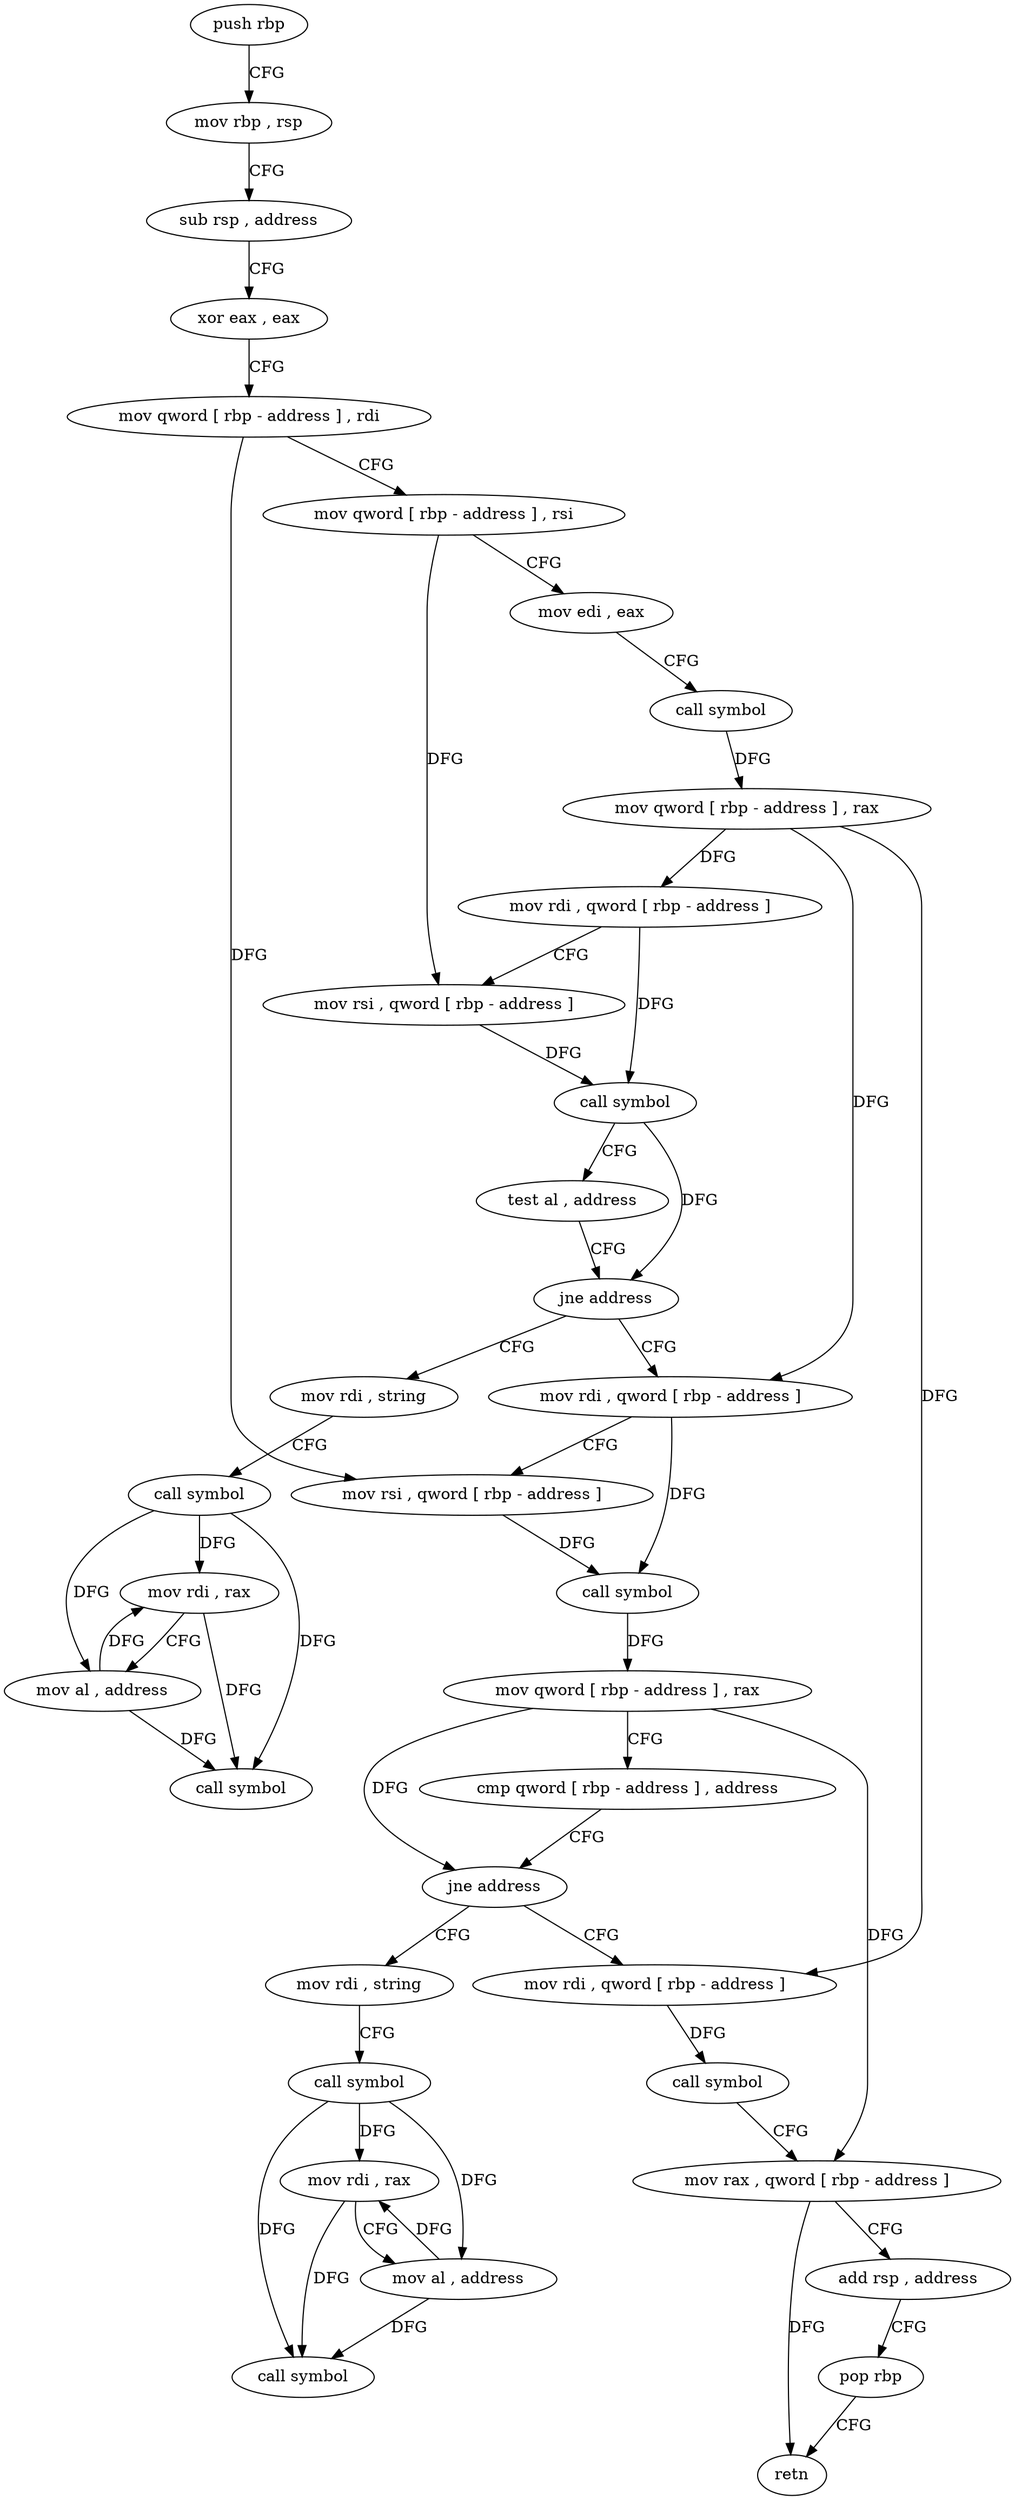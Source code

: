 digraph "func" {
"4217776" [label = "push rbp" ]
"4217777" [label = "mov rbp , rsp" ]
"4217780" [label = "sub rsp , address" ]
"4217784" [label = "xor eax , eax" ]
"4217786" [label = "mov qword [ rbp - address ] , rdi" ]
"4217790" [label = "mov qword [ rbp - address ] , rsi" ]
"4217794" [label = "mov edi , eax" ]
"4217796" [label = "call symbol" ]
"4217801" [label = "mov qword [ rbp - address ] , rax" ]
"4217805" [label = "mov rdi , qword [ rbp - address ]" ]
"4217809" [label = "mov rsi , qword [ rbp - address ]" ]
"4217813" [label = "call symbol" ]
"4217818" [label = "test al , address" ]
"4217820" [label = "jne address" ]
"4217851" [label = "mov rdi , qword [ rbp - address ]" ]
"4217826" [label = "mov rdi , string" ]
"4217855" [label = "mov rsi , qword [ rbp - address ]" ]
"4217859" [label = "call symbol" ]
"4217864" [label = "mov qword [ rbp - address ] , rax" ]
"4217868" [label = "cmp qword [ rbp - address ] , address" ]
"4217873" [label = "jne address" ]
"4217904" [label = "mov rdi , qword [ rbp - address ]" ]
"4217879" [label = "mov rdi , string" ]
"4217836" [label = "call symbol" ]
"4217841" [label = "mov rdi , rax" ]
"4217844" [label = "mov al , address" ]
"4217846" [label = "call symbol" ]
"4217908" [label = "call symbol" ]
"4217913" [label = "mov rax , qword [ rbp - address ]" ]
"4217917" [label = "add rsp , address" ]
"4217921" [label = "pop rbp" ]
"4217922" [label = "retn" ]
"4217889" [label = "call symbol" ]
"4217894" [label = "mov rdi , rax" ]
"4217897" [label = "mov al , address" ]
"4217899" [label = "call symbol" ]
"4217776" -> "4217777" [ label = "CFG" ]
"4217777" -> "4217780" [ label = "CFG" ]
"4217780" -> "4217784" [ label = "CFG" ]
"4217784" -> "4217786" [ label = "CFG" ]
"4217786" -> "4217790" [ label = "CFG" ]
"4217786" -> "4217855" [ label = "DFG" ]
"4217790" -> "4217794" [ label = "CFG" ]
"4217790" -> "4217809" [ label = "DFG" ]
"4217794" -> "4217796" [ label = "CFG" ]
"4217796" -> "4217801" [ label = "DFG" ]
"4217801" -> "4217805" [ label = "DFG" ]
"4217801" -> "4217851" [ label = "DFG" ]
"4217801" -> "4217904" [ label = "DFG" ]
"4217805" -> "4217809" [ label = "CFG" ]
"4217805" -> "4217813" [ label = "DFG" ]
"4217809" -> "4217813" [ label = "DFG" ]
"4217813" -> "4217818" [ label = "CFG" ]
"4217813" -> "4217820" [ label = "DFG" ]
"4217818" -> "4217820" [ label = "CFG" ]
"4217820" -> "4217851" [ label = "CFG" ]
"4217820" -> "4217826" [ label = "CFG" ]
"4217851" -> "4217855" [ label = "CFG" ]
"4217851" -> "4217859" [ label = "DFG" ]
"4217826" -> "4217836" [ label = "CFG" ]
"4217855" -> "4217859" [ label = "DFG" ]
"4217859" -> "4217864" [ label = "DFG" ]
"4217864" -> "4217868" [ label = "CFG" ]
"4217864" -> "4217873" [ label = "DFG" ]
"4217864" -> "4217913" [ label = "DFG" ]
"4217868" -> "4217873" [ label = "CFG" ]
"4217873" -> "4217904" [ label = "CFG" ]
"4217873" -> "4217879" [ label = "CFG" ]
"4217904" -> "4217908" [ label = "DFG" ]
"4217879" -> "4217889" [ label = "CFG" ]
"4217836" -> "4217841" [ label = "DFG" ]
"4217836" -> "4217844" [ label = "DFG" ]
"4217836" -> "4217846" [ label = "DFG" ]
"4217841" -> "4217844" [ label = "CFG" ]
"4217841" -> "4217846" [ label = "DFG" ]
"4217844" -> "4217846" [ label = "DFG" ]
"4217844" -> "4217841" [ label = "DFG" ]
"4217908" -> "4217913" [ label = "CFG" ]
"4217913" -> "4217917" [ label = "CFG" ]
"4217913" -> "4217922" [ label = "DFG" ]
"4217917" -> "4217921" [ label = "CFG" ]
"4217921" -> "4217922" [ label = "CFG" ]
"4217889" -> "4217894" [ label = "DFG" ]
"4217889" -> "4217897" [ label = "DFG" ]
"4217889" -> "4217899" [ label = "DFG" ]
"4217894" -> "4217897" [ label = "CFG" ]
"4217894" -> "4217899" [ label = "DFG" ]
"4217897" -> "4217899" [ label = "DFG" ]
"4217897" -> "4217894" [ label = "DFG" ]
}
